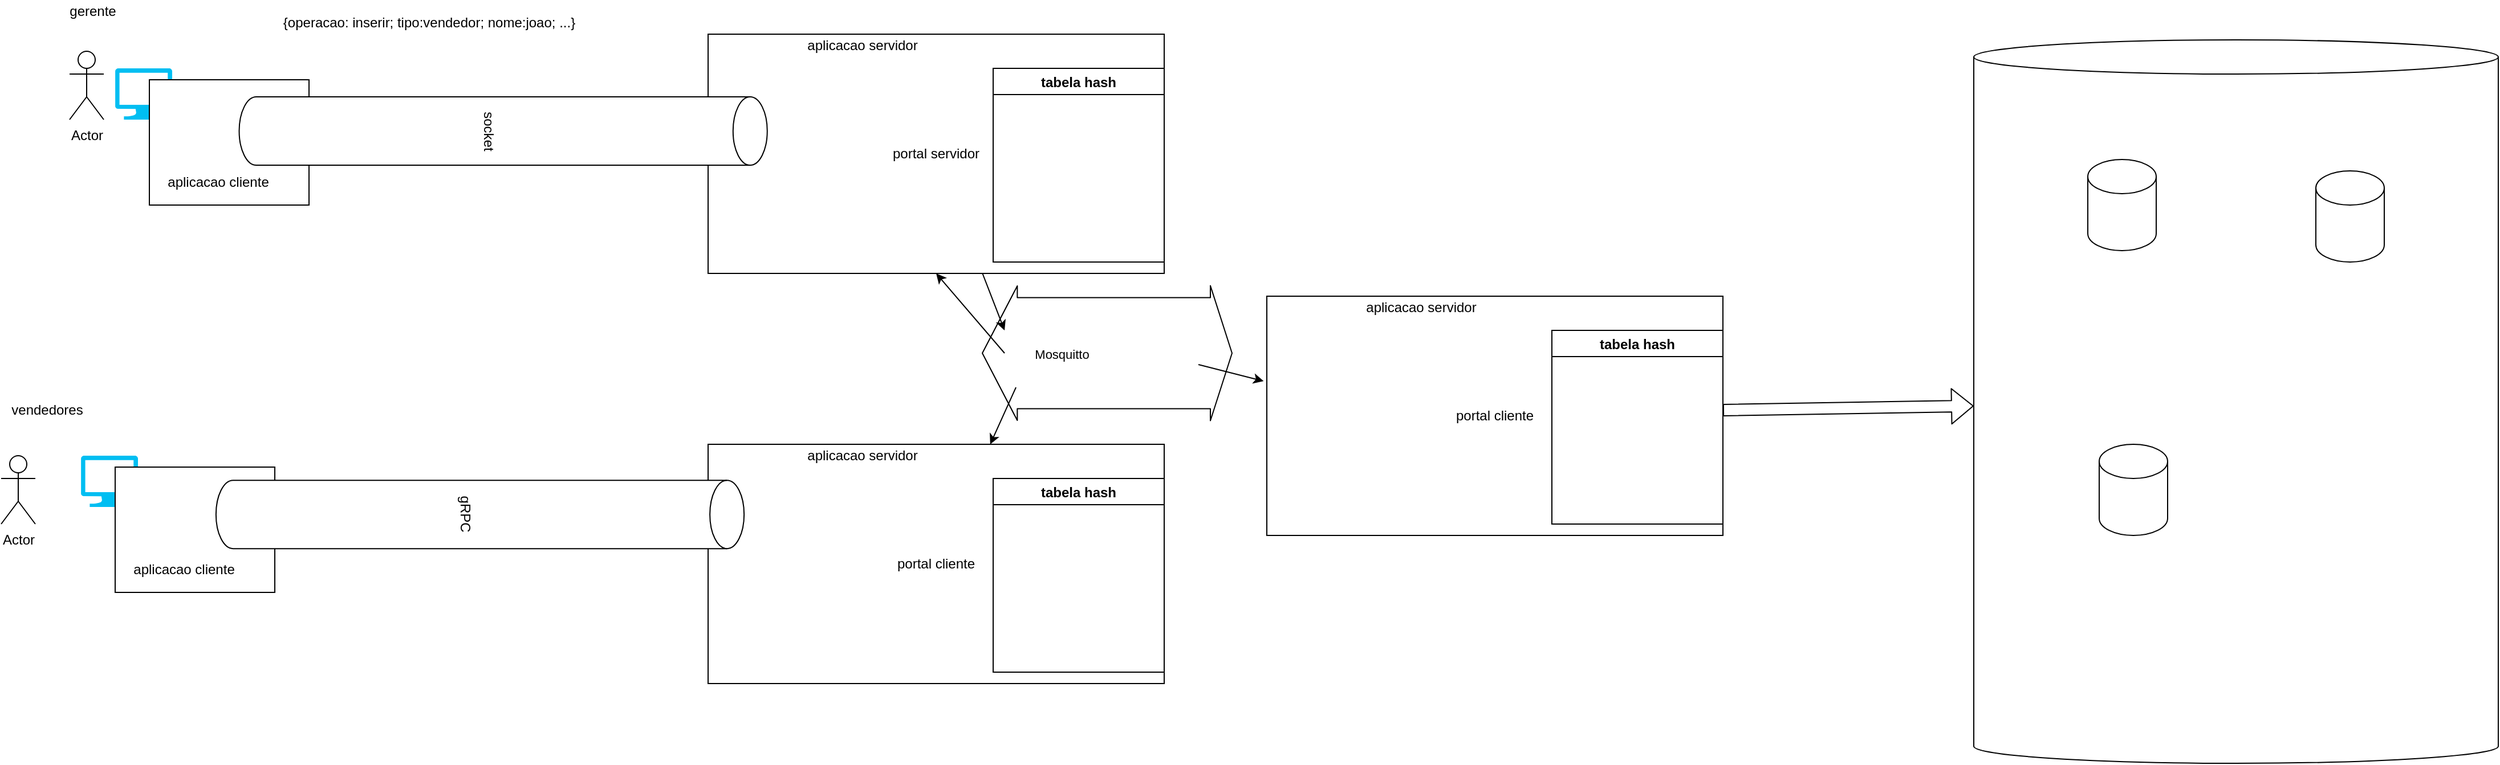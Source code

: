 <mxfile version="14.6.13" type="device"><diagram id="kv0kaQRLcP6yE540JzHt" name="Page-1"><mxGraphModel dx="3013" dy="1575" grid="1" gridSize="10" guides="1" tooltips="1" connect="1" arrows="1" fold="1" page="1" pageScale="1" pageWidth="850" pageHeight="1100" math="0" shadow="0"><root><mxCell id="0"/><mxCell id="1" parent="0"/><mxCell id="eYdUsuK-56D6xUVHkxIr-3" value="portal servidor" style="rounded=0;whiteSpace=wrap;html=1;" vertex="1" parent="1"><mxGeometry x="320" y="260" width="400" height="210" as="geometry"/></mxCell><mxCell id="eYdUsuK-56D6xUVHkxIr-1" value="tabela hash" style="swimlane;" vertex="1" parent="1"><mxGeometry x="570" y="290" width="150" height="170" as="geometry"/></mxCell><mxCell id="eYdUsuK-56D6xUVHkxIr-5" value="Actor" style="shape=umlActor;verticalLabelPosition=bottom;verticalAlign=top;html=1;outlineConnect=0;" vertex="1" parent="1"><mxGeometry x="-240" y="275" width="30" height="60" as="geometry"/></mxCell><mxCell id="eYdUsuK-56D6xUVHkxIr-6" value="" style="verticalLabelPosition=bottom;html=1;verticalAlign=top;align=center;strokeColor=none;fillColor=#00BEF2;shape=mxgraph.azure.computer;pointerEvents=1;" vertex="1" parent="1"><mxGeometry x="-200" y="290" width="50" height="45" as="geometry"/></mxCell><mxCell id="eYdUsuK-56D6xUVHkxIr-8" value="" style="rounded=0;whiteSpace=wrap;html=1;" vertex="1" parent="1"><mxGeometry x="-170" y="300" width="140" height="110" as="geometry"/></mxCell><mxCell id="eYdUsuK-56D6xUVHkxIr-11" value="gerente" style="text;html=1;align=center;verticalAlign=middle;resizable=0;points=[];autosize=1;strokeColor=none;" vertex="1" parent="1"><mxGeometry x="-250" y="230" width="60" height="20" as="geometry"/></mxCell><mxCell id="eYdUsuK-56D6xUVHkxIr-4" value="socket" style="shape=cylinder3;whiteSpace=wrap;html=1;boundedLbl=1;backgroundOutline=1;size=15;rotation=90;" vertex="1" parent="1"><mxGeometry x="110.32" y="113.44" width="60" height="463.13" as="geometry"/></mxCell><mxCell id="eYdUsuK-56D6xUVHkxIr-12" value="aplicacao cliente" style="text;html=1;align=center;verticalAlign=middle;resizable=0;points=[];autosize=1;strokeColor=none;" vertex="1" parent="1"><mxGeometry x="-160" y="380" width="100" height="20" as="geometry"/></mxCell><mxCell id="eYdUsuK-56D6xUVHkxIr-13" value="aplicacao servidor" style="text;html=1;align=center;verticalAlign=middle;resizable=0;points=[];autosize=1;strokeColor=none;" vertex="1" parent="1"><mxGeometry x="400" y="260" width="110" height="20" as="geometry"/></mxCell><mxCell id="eYdUsuK-56D6xUVHkxIr-14" value="portal cliente" style="rounded=0;whiteSpace=wrap;html=1;" vertex="1" parent="1"><mxGeometry x="320" y="620" width="400" height="210" as="geometry"/></mxCell><mxCell id="eYdUsuK-56D6xUVHkxIr-15" value="tabela hash" style="swimlane;" vertex="1" parent="1"><mxGeometry x="570" y="650" width="150" height="170" as="geometry"/></mxCell><mxCell id="eYdUsuK-56D6xUVHkxIr-16" value="aplicacao servidor" style="text;html=1;align=center;verticalAlign=middle;resizable=0;points=[];autosize=1;strokeColor=none;" vertex="1" parent="1"><mxGeometry x="400" y="620" width="110" height="20" as="geometry"/></mxCell><mxCell id="eYdUsuK-56D6xUVHkxIr-18" value="" style="shape=flexArrow;endArrow=classic;startArrow=classic;html=1;endWidth=19.583;endSize=9.892;width=97.5;" edge="1" parent="1"><mxGeometry width="100" height="100" relative="1" as="geometry"><mxPoint x="780" y="540" as="sourcePoint"/><mxPoint x="560" y="540" as="targetPoint"/></mxGeometry></mxCell><mxCell id="eYdUsuK-56D6xUVHkxIr-19" value="Mosquitto" style="edgeLabel;html=1;align=center;verticalAlign=middle;resizable=0;points=[];" vertex="1" connectable="0" parent="eYdUsuK-56D6xUVHkxIr-18"><mxGeometry x="0.369" y="1" relative="1" as="geometry"><mxPoint as="offset"/></mxGeometry></mxCell><mxCell id="eYdUsuK-56D6xUVHkxIr-20" value="portal cliente" style="rounded=0;whiteSpace=wrap;html=1;" vertex="1" parent="1"><mxGeometry x="810" y="490" width="400" height="210" as="geometry"/></mxCell><mxCell id="eYdUsuK-56D6xUVHkxIr-21" value="tabela hash" style="swimlane;" vertex="1" parent="1"><mxGeometry x="1060" y="520" width="150" height="170" as="geometry"/></mxCell><mxCell id="eYdUsuK-56D6xUVHkxIr-22" value="aplicacao servidor" style="text;html=1;align=center;verticalAlign=middle;resizable=0;points=[];autosize=1;strokeColor=none;" vertex="1" parent="1"><mxGeometry x="890" y="490" width="110" height="20" as="geometry"/></mxCell><mxCell id="eYdUsuK-56D6xUVHkxIr-27" value="" style="shape=cylinder3;whiteSpace=wrap;html=1;boundedLbl=1;backgroundOutline=1;size=15;" vertex="1" parent="1"><mxGeometry x="1430" y="265" width="460" height="635" as="geometry"/></mxCell><mxCell id="eYdUsuK-56D6xUVHkxIr-28" value="" style="shape=flexArrow;endArrow=classic;html=1;" edge="1" parent="1" target="eYdUsuK-56D6xUVHkxIr-27"><mxGeometry width="50" height="50" relative="1" as="geometry"><mxPoint x="1210" y="590" as="sourcePoint"/><mxPoint x="860" y="520" as="targetPoint"/></mxGeometry></mxCell><mxCell id="eYdUsuK-56D6xUVHkxIr-29" value="" style="shape=cylinder3;whiteSpace=wrap;html=1;boundedLbl=1;backgroundOutline=1;size=15;" vertex="1" parent="1"><mxGeometry x="1530" y="370" width="60" height="80" as="geometry"/></mxCell><mxCell id="eYdUsuK-56D6xUVHkxIr-30" value="" style="shape=cylinder3;whiteSpace=wrap;html=1;boundedLbl=1;backgroundOutline=1;size=15;" vertex="1" parent="1"><mxGeometry x="1730" y="380" width="60" height="80" as="geometry"/></mxCell><mxCell id="eYdUsuK-56D6xUVHkxIr-31" value="" style="shape=cylinder3;whiteSpace=wrap;html=1;boundedLbl=1;backgroundOutline=1;size=15;" vertex="1" parent="1"><mxGeometry x="1540" y="620" width="60" height="80" as="geometry"/></mxCell><mxCell id="eYdUsuK-56D6xUVHkxIr-32" value="{operacao: inserir; tipo:vendedor; nome:joao; ...}" style="text;html=1;align=center;verticalAlign=middle;resizable=0;points=[];autosize=1;strokeColor=none;" vertex="1" parent="1"><mxGeometry x="-60" y="240" width="270" height="20" as="geometry"/></mxCell><mxCell id="eYdUsuK-56D6xUVHkxIr-33" value="" style="endArrow=classic;html=1;" edge="1" parent="1" source="eYdUsuK-56D6xUVHkxIr-3"><mxGeometry width="50" height="50" relative="1" as="geometry"><mxPoint x="360" y="580" as="sourcePoint"/><mxPoint x="580" y="520" as="targetPoint"/></mxGeometry></mxCell><mxCell id="eYdUsuK-56D6xUVHkxIr-34" value="" style="endArrow=classic;html=1;" edge="1" parent="1" target="eYdUsuK-56D6xUVHkxIr-14"><mxGeometry width="50" height="50" relative="1" as="geometry"><mxPoint x="590" y="570" as="sourcePoint"/><mxPoint x="410" y="530" as="targetPoint"/></mxGeometry></mxCell><mxCell id="eYdUsuK-56D6xUVHkxIr-35" value="" style="endArrow=classic;html=1;entryX=-0.007;entryY=0.355;entryDx=0;entryDy=0;entryPerimeter=0;" edge="1" parent="1" target="eYdUsuK-56D6xUVHkxIr-20"><mxGeometry width="50" height="50" relative="1" as="geometry"><mxPoint x="750" y="550" as="sourcePoint"/><mxPoint x="410" y="530" as="targetPoint"/></mxGeometry></mxCell><mxCell id="eYdUsuK-56D6xUVHkxIr-36" value="" style="endArrow=classic;html=1;" edge="1" parent="1"><mxGeometry width="50" height="50" relative="1" as="geometry"><mxPoint x="580" y="540" as="sourcePoint"/><mxPoint x="520" y="470" as="targetPoint"/></mxGeometry></mxCell><mxCell id="eYdUsuK-56D6xUVHkxIr-37" value="Actor" style="shape=umlActor;verticalLabelPosition=bottom;verticalAlign=top;html=1;outlineConnect=0;" vertex="1" parent="1"><mxGeometry x="-300" y="630" width="30" height="60" as="geometry"/></mxCell><mxCell id="eYdUsuK-56D6xUVHkxIr-38" value="" style="verticalLabelPosition=bottom;html=1;verticalAlign=top;align=center;strokeColor=none;fillColor=#00BEF2;shape=mxgraph.azure.computer;pointerEvents=1;" vertex="1" parent="1"><mxGeometry x="-230" y="630" width="50" height="45" as="geometry"/></mxCell><mxCell id="eYdUsuK-56D6xUVHkxIr-39" value="" style="rounded=0;whiteSpace=wrap;html=1;" vertex="1" parent="1"><mxGeometry x="-200" y="640" width="140" height="110" as="geometry"/></mxCell><mxCell id="eYdUsuK-56D6xUVHkxIr-40" value="aplicacao cliente" style="text;html=1;align=center;verticalAlign=middle;resizable=0;points=[];autosize=1;strokeColor=none;" vertex="1" parent="1"><mxGeometry x="-190" y="720" width="100" height="20" as="geometry"/></mxCell><mxCell id="eYdUsuK-56D6xUVHkxIr-41" value="gRPC" style="shape=cylinder3;whiteSpace=wrap;html=1;boundedLbl=1;backgroundOutline=1;size=15;rotation=90;" vertex="1" parent="1"><mxGeometry x="90" y="450" width="60" height="463.13" as="geometry"/></mxCell><mxCell id="eYdUsuK-56D6xUVHkxIr-42" value="vendedores" style="text;html=1;align=center;verticalAlign=middle;resizable=0;points=[];autosize=1;strokeColor=none;" vertex="1" parent="1"><mxGeometry x="-300" y="580" width="80" height="20" as="geometry"/></mxCell></root></mxGraphModel></diagram></mxfile>